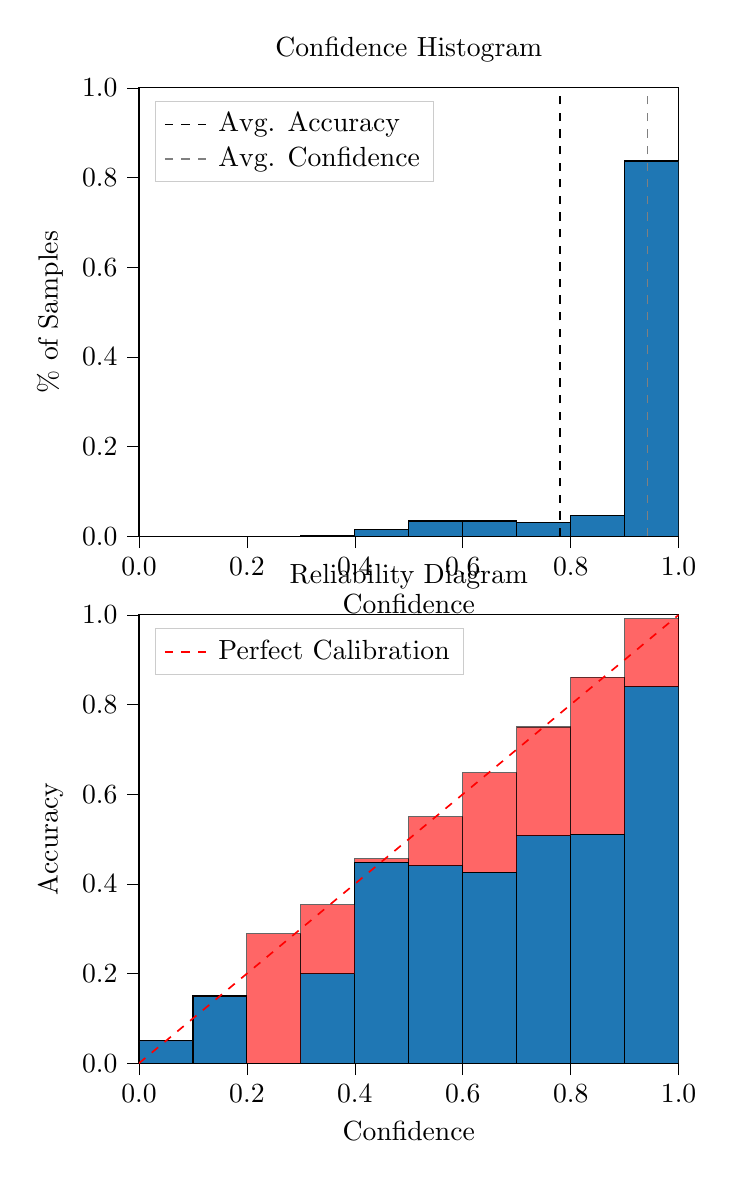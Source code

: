 % This file was created by tikzplotlib v0.9.8.
\begin{tikzpicture}

\definecolor{color0}{rgb}{0.122,0.467,0.706}

\begin{groupplot}[group style={group size=1 by 2}]
\nextgroupplot[
legend cell align={left},
legend style={
  fill opacity=0.8,
  draw opacity=1,
  text opacity=1,
  at={(0.03,0.97)},
  anchor=north west,
  draw=white!80!black
},
tick align=outside,
tick pos=left,
title={Confidence Histogram},
x grid style={white!69.02!black},
xlabel={Confidence},
xmin=0, xmax=1,
xtick style={color=black},
xtick={0,0.2,0.4,0.6,0.8,1},
xticklabels={0.0,0.2,0.4,0.6,0.8,1.0},
y grid style={white!69.02!black},
ylabel={\% of Samples},
ymin=0, ymax=1,
ytick style={color=black},
ytick={0,0.2,0.4,0.6,0.8,1},
yticklabels={0.0,0.2,0.4,0.6,0.8,1.0}
]
\draw[draw=black,fill=color0] (axis cs:-6.939e-18,0) rectangle (axis cs:0.1,0);
\draw[draw=black,fill=color0] (axis cs:0.1,0) rectangle (axis cs:0.2,0);
\draw[draw=black,fill=color0] (axis cs:0.2,0) rectangle (axis cs:0.3,0.0);
\draw[draw=black,fill=color0] (axis cs:0.3,0) rectangle (axis cs:0.4,0.002);
\draw[draw=black,fill=color0] (axis cs:0.4,0) rectangle (axis cs:0.5,0.014);
\draw[draw=black,fill=color0] (axis cs:0.5,0) rectangle (axis cs:0.6,0.034);
\draw[draw=black,fill=color0] (axis cs:0.6,0) rectangle (axis cs:0.7,0.034);
\draw[draw=black,fill=color0] (axis cs:0.7,0) rectangle (axis cs:0.8,0.03);
\draw[draw=black,fill=color0] (axis cs:0.8,0) rectangle (axis cs:0.9,0.047);
\draw[draw=black,fill=color0] (axis cs:0.9,0) rectangle (axis cs:1,0.837);
\addplot [semithick, black, dashed]
table {%
0.78 0
0.78 1
};
\addlegendentry{Avg. Accuracy}
\addplot [semithick, white!50.196!black, dashed]
table {%
0.942 0
0.942 1
};
\addlegendentry{Avg. Confidence}

\nextgroupplot[
legend cell align={left},
legend style={
  fill opacity=0.8,
  draw opacity=1,
  text opacity=1,
  at={(0.03,0.97)},
  anchor=north west,
  draw=white!80!black
},
tick align=outside,
tick pos=left,
title={Reliability Diagram},
x grid style={white!69.02!black},
xlabel={Confidence},
xmin=0, xmax=1,
xtick style={color=black},
xtick={0,0.2,0.4,0.6,0.8,1},
xticklabels={0.0,0.2,0.4,0.6,0.8,1.0},
y grid style={white!69.02!black},
ylabel={Accuracy},
ymin=0, ymax=1,
ytick style={color=black},
ytick={0,0.2,0.4,0.6,0.8,1},
yticklabels={0.0,0.2,0.4,0.6,0.8,1.0}
]
\draw[draw=black,fill=color0] (axis cs:-6.939e-18,0) rectangle (axis cs:0.1,0.05);
\draw[draw=black,fill=color0] (axis cs:0.1,0) rectangle (axis cs:0.2,0.15);
\draw[draw=black,fill=color0] (axis cs:0.2,0) rectangle (axis cs:0.3,0);
\draw[draw=black,fill=color0] (axis cs:0.3,0) rectangle (axis cs:0.4,0.2);
\draw[draw=black,fill=color0] (axis cs:0.4,0) rectangle (axis cs:0.5,0.448);
\draw[draw=black,fill=color0] (axis cs:0.5,0) rectangle (axis cs:0.6,0.441);
\draw[draw=black,fill=color0] (axis cs:0.6,0) rectangle (axis cs:0.7,0.426);
\draw[draw=black,fill=color0] (axis cs:0.7,0) rectangle (axis cs:0.8,0.508);
\draw[draw=black,fill=color0] (axis cs:0.8,0) rectangle (axis cs:0.9,0.511);
\draw[draw=black,fill=color0] (axis cs:0.9,0) rectangle (axis cs:1,0.84);
\draw[draw=black,fill=red,opacity=0.6] (axis cs:-6.939e-18,0.05) rectangle (axis cs:0.1,0.05);
\draw[draw=black,fill=red,opacity=0.6] (axis cs:0.1,0.15) rectangle (axis cs:0.2,0.15);
\draw[draw=black,fill=red,opacity=0.6] (axis cs:0.2,0) rectangle (axis cs:0.3,0.289);
\draw[draw=black,fill=red,opacity=0.6] (axis cs:0.3,0.2) rectangle (axis cs:0.4,0.354);
\draw[draw=black,fill=red,opacity=0.6] (axis cs:0.4,0.448) rectangle (axis cs:0.5,0.456);
\draw[draw=black,fill=red,opacity=0.6] (axis cs:0.5,0.441) rectangle (axis cs:0.6,0.55);
\draw[draw=black,fill=red,opacity=0.6] (axis cs:0.6,0.426) rectangle (axis cs:0.7,0.648);
\draw[draw=black,fill=red,opacity=0.6] (axis cs:0.7,0.508) rectangle (axis cs:0.8,0.75);
\draw[draw=black,fill=red,opacity=0.6] (axis cs:0.8,0.511) rectangle (axis cs:0.9,0.861);
\draw[draw=black,fill=red,opacity=0.6] (axis cs:0.9,0.84) rectangle (axis cs:1,0.992);
\addplot [semithick, red, dashed]
table {%
0 0
1 1
};
\addlegendentry{Perfect Calibration}
\end{groupplot}

\end{tikzpicture}
